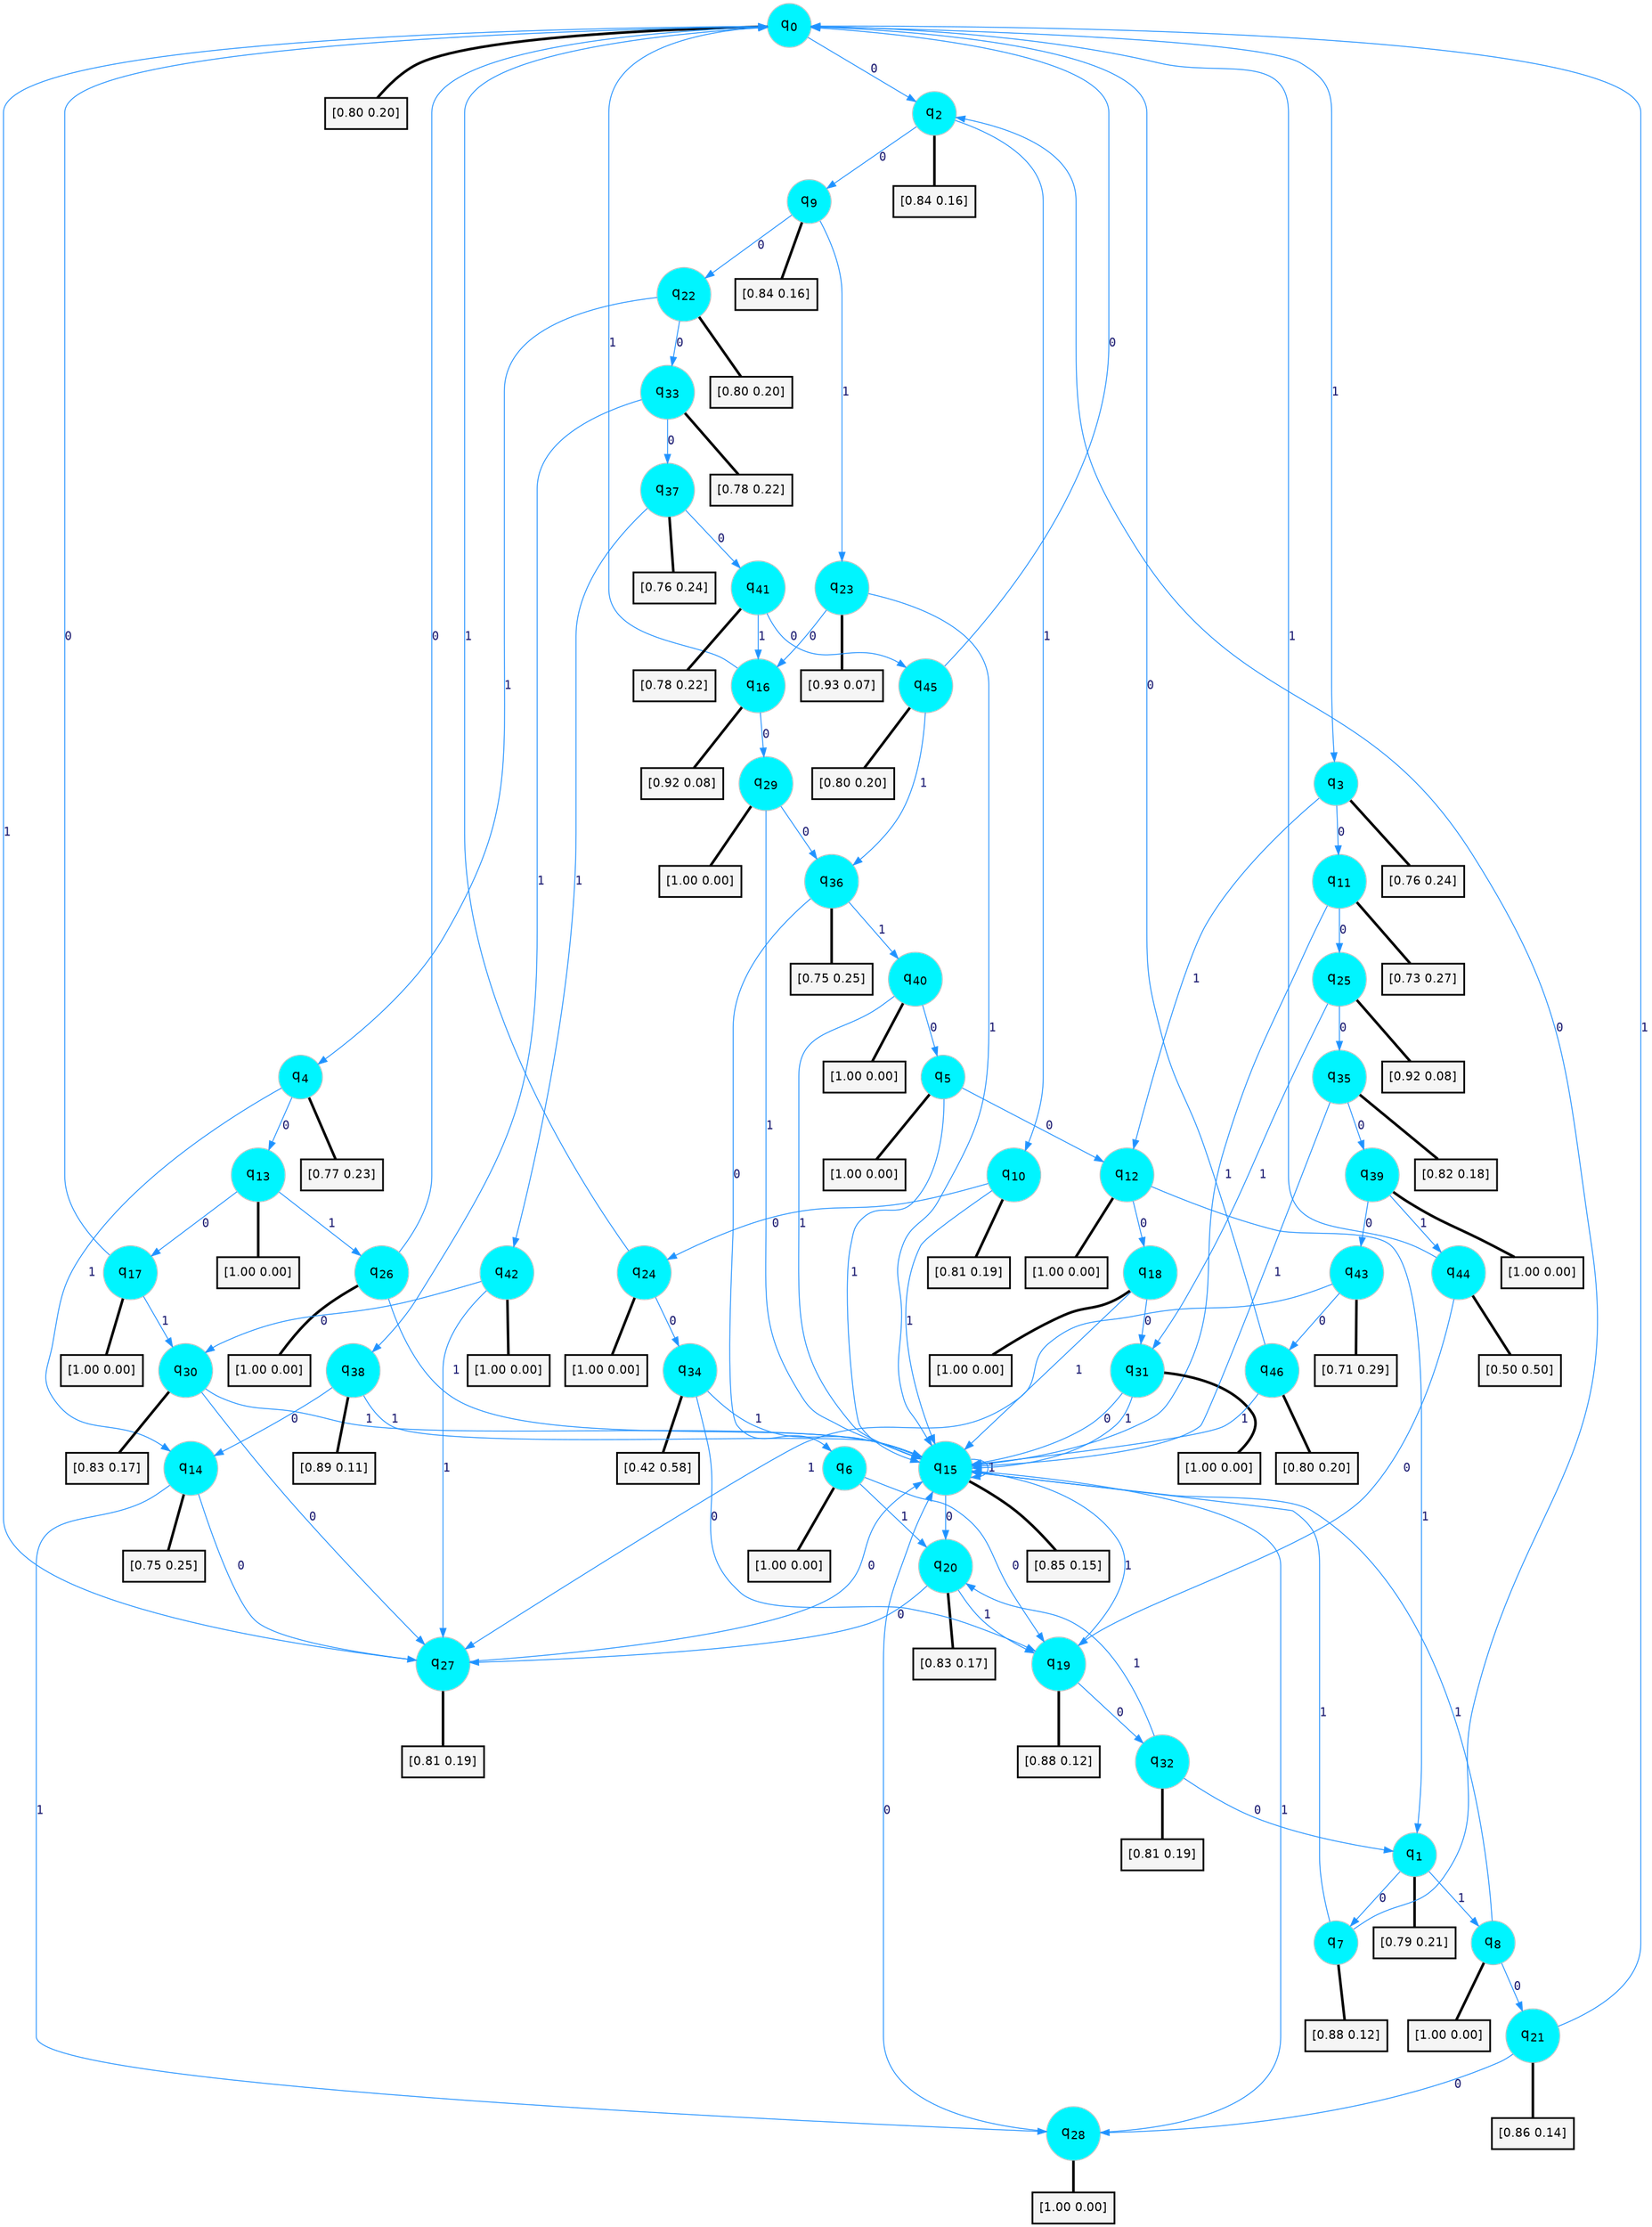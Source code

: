 digraph G {
graph [
bgcolor=transparent, dpi=300, rankdir=TD, size="40,25"];
node [
color=gray, fillcolor=turquoise1, fontcolor=black, fontname=Helvetica, fontsize=16, fontweight=bold, shape=circle, style=filled];
edge [
arrowsize=1, color=dodgerblue1, fontcolor=midnightblue, fontname=courier, fontweight=bold, penwidth=1, style=solid, weight=20];
0[label=<q<SUB>0</SUB>>];
1[label=<q<SUB>1</SUB>>];
2[label=<q<SUB>2</SUB>>];
3[label=<q<SUB>3</SUB>>];
4[label=<q<SUB>4</SUB>>];
5[label=<q<SUB>5</SUB>>];
6[label=<q<SUB>6</SUB>>];
7[label=<q<SUB>7</SUB>>];
8[label=<q<SUB>8</SUB>>];
9[label=<q<SUB>9</SUB>>];
10[label=<q<SUB>10</SUB>>];
11[label=<q<SUB>11</SUB>>];
12[label=<q<SUB>12</SUB>>];
13[label=<q<SUB>13</SUB>>];
14[label=<q<SUB>14</SUB>>];
15[label=<q<SUB>15</SUB>>];
16[label=<q<SUB>16</SUB>>];
17[label=<q<SUB>17</SUB>>];
18[label=<q<SUB>18</SUB>>];
19[label=<q<SUB>19</SUB>>];
20[label=<q<SUB>20</SUB>>];
21[label=<q<SUB>21</SUB>>];
22[label=<q<SUB>22</SUB>>];
23[label=<q<SUB>23</SUB>>];
24[label=<q<SUB>24</SUB>>];
25[label=<q<SUB>25</SUB>>];
26[label=<q<SUB>26</SUB>>];
27[label=<q<SUB>27</SUB>>];
28[label=<q<SUB>28</SUB>>];
29[label=<q<SUB>29</SUB>>];
30[label=<q<SUB>30</SUB>>];
31[label=<q<SUB>31</SUB>>];
32[label=<q<SUB>32</SUB>>];
33[label=<q<SUB>33</SUB>>];
34[label=<q<SUB>34</SUB>>];
35[label=<q<SUB>35</SUB>>];
36[label=<q<SUB>36</SUB>>];
37[label=<q<SUB>37</SUB>>];
38[label=<q<SUB>38</SUB>>];
39[label=<q<SUB>39</SUB>>];
40[label=<q<SUB>40</SUB>>];
41[label=<q<SUB>41</SUB>>];
42[label=<q<SUB>42</SUB>>];
43[label=<q<SUB>43</SUB>>];
44[label=<q<SUB>44</SUB>>];
45[label=<q<SUB>45</SUB>>];
46[label=<q<SUB>46</SUB>>];
47[label="[0.80 0.20]", shape=box,fontcolor=black, fontname=Helvetica, fontsize=14, penwidth=2, fillcolor=whitesmoke,color=black];
48[label="[0.79 0.21]", shape=box,fontcolor=black, fontname=Helvetica, fontsize=14, penwidth=2, fillcolor=whitesmoke,color=black];
49[label="[0.84 0.16]", shape=box,fontcolor=black, fontname=Helvetica, fontsize=14, penwidth=2, fillcolor=whitesmoke,color=black];
50[label="[0.76 0.24]", shape=box,fontcolor=black, fontname=Helvetica, fontsize=14, penwidth=2, fillcolor=whitesmoke,color=black];
51[label="[0.77 0.23]", shape=box,fontcolor=black, fontname=Helvetica, fontsize=14, penwidth=2, fillcolor=whitesmoke,color=black];
52[label="[1.00 0.00]", shape=box,fontcolor=black, fontname=Helvetica, fontsize=14, penwidth=2, fillcolor=whitesmoke,color=black];
53[label="[1.00 0.00]", shape=box,fontcolor=black, fontname=Helvetica, fontsize=14, penwidth=2, fillcolor=whitesmoke,color=black];
54[label="[0.88 0.12]", shape=box,fontcolor=black, fontname=Helvetica, fontsize=14, penwidth=2, fillcolor=whitesmoke,color=black];
55[label="[1.00 0.00]", shape=box,fontcolor=black, fontname=Helvetica, fontsize=14, penwidth=2, fillcolor=whitesmoke,color=black];
56[label="[0.84 0.16]", shape=box,fontcolor=black, fontname=Helvetica, fontsize=14, penwidth=2, fillcolor=whitesmoke,color=black];
57[label="[0.81 0.19]", shape=box,fontcolor=black, fontname=Helvetica, fontsize=14, penwidth=2, fillcolor=whitesmoke,color=black];
58[label="[0.73 0.27]", shape=box,fontcolor=black, fontname=Helvetica, fontsize=14, penwidth=2, fillcolor=whitesmoke,color=black];
59[label="[1.00 0.00]", shape=box,fontcolor=black, fontname=Helvetica, fontsize=14, penwidth=2, fillcolor=whitesmoke,color=black];
60[label="[1.00 0.00]", shape=box,fontcolor=black, fontname=Helvetica, fontsize=14, penwidth=2, fillcolor=whitesmoke,color=black];
61[label="[0.75 0.25]", shape=box,fontcolor=black, fontname=Helvetica, fontsize=14, penwidth=2, fillcolor=whitesmoke,color=black];
62[label="[0.85 0.15]", shape=box,fontcolor=black, fontname=Helvetica, fontsize=14, penwidth=2, fillcolor=whitesmoke,color=black];
63[label="[0.92 0.08]", shape=box,fontcolor=black, fontname=Helvetica, fontsize=14, penwidth=2, fillcolor=whitesmoke,color=black];
64[label="[1.00 0.00]", shape=box,fontcolor=black, fontname=Helvetica, fontsize=14, penwidth=2, fillcolor=whitesmoke,color=black];
65[label="[1.00 0.00]", shape=box,fontcolor=black, fontname=Helvetica, fontsize=14, penwidth=2, fillcolor=whitesmoke,color=black];
66[label="[0.88 0.12]", shape=box,fontcolor=black, fontname=Helvetica, fontsize=14, penwidth=2, fillcolor=whitesmoke,color=black];
67[label="[0.83 0.17]", shape=box,fontcolor=black, fontname=Helvetica, fontsize=14, penwidth=2, fillcolor=whitesmoke,color=black];
68[label="[0.86 0.14]", shape=box,fontcolor=black, fontname=Helvetica, fontsize=14, penwidth=2, fillcolor=whitesmoke,color=black];
69[label="[0.80 0.20]", shape=box,fontcolor=black, fontname=Helvetica, fontsize=14, penwidth=2, fillcolor=whitesmoke,color=black];
70[label="[0.93 0.07]", shape=box,fontcolor=black, fontname=Helvetica, fontsize=14, penwidth=2, fillcolor=whitesmoke,color=black];
71[label="[1.00 0.00]", shape=box,fontcolor=black, fontname=Helvetica, fontsize=14, penwidth=2, fillcolor=whitesmoke,color=black];
72[label="[0.92 0.08]", shape=box,fontcolor=black, fontname=Helvetica, fontsize=14, penwidth=2, fillcolor=whitesmoke,color=black];
73[label="[1.00 0.00]", shape=box,fontcolor=black, fontname=Helvetica, fontsize=14, penwidth=2, fillcolor=whitesmoke,color=black];
74[label="[0.81 0.19]", shape=box,fontcolor=black, fontname=Helvetica, fontsize=14, penwidth=2, fillcolor=whitesmoke,color=black];
75[label="[1.00 0.00]", shape=box,fontcolor=black, fontname=Helvetica, fontsize=14, penwidth=2, fillcolor=whitesmoke,color=black];
76[label="[1.00 0.00]", shape=box,fontcolor=black, fontname=Helvetica, fontsize=14, penwidth=2, fillcolor=whitesmoke,color=black];
77[label="[0.83 0.17]", shape=box,fontcolor=black, fontname=Helvetica, fontsize=14, penwidth=2, fillcolor=whitesmoke,color=black];
78[label="[1.00 0.00]", shape=box,fontcolor=black, fontname=Helvetica, fontsize=14, penwidth=2, fillcolor=whitesmoke,color=black];
79[label="[0.81 0.19]", shape=box,fontcolor=black, fontname=Helvetica, fontsize=14, penwidth=2, fillcolor=whitesmoke,color=black];
80[label="[0.78 0.22]", shape=box,fontcolor=black, fontname=Helvetica, fontsize=14, penwidth=2, fillcolor=whitesmoke,color=black];
81[label="[0.42 0.58]", shape=box,fontcolor=black, fontname=Helvetica, fontsize=14, penwidth=2, fillcolor=whitesmoke,color=black];
82[label="[0.82 0.18]", shape=box,fontcolor=black, fontname=Helvetica, fontsize=14, penwidth=2, fillcolor=whitesmoke,color=black];
83[label="[0.75 0.25]", shape=box,fontcolor=black, fontname=Helvetica, fontsize=14, penwidth=2, fillcolor=whitesmoke,color=black];
84[label="[0.76 0.24]", shape=box,fontcolor=black, fontname=Helvetica, fontsize=14, penwidth=2, fillcolor=whitesmoke,color=black];
85[label="[0.89 0.11]", shape=box,fontcolor=black, fontname=Helvetica, fontsize=14, penwidth=2, fillcolor=whitesmoke,color=black];
86[label="[1.00 0.00]", shape=box,fontcolor=black, fontname=Helvetica, fontsize=14, penwidth=2, fillcolor=whitesmoke,color=black];
87[label="[1.00 0.00]", shape=box,fontcolor=black, fontname=Helvetica, fontsize=14, penwidth=2, fillcolor=whitesmoke,color=black];
88[label="[0.78 0.22]", shape=box,fontcolor=black, fontname=Helvetica, fontsize=14, penwidth=2, fillcolor=whitesmoke,color=black];
89[label="[1.00 0.00]", shape=box,fontcolor=black, fontname=Helvetica, fontsize=14, penwidth=2, fillcolor=whitesmoke,color=black];
90[label="[0.71 0.29]", shape=box,fontcolor=black, fontname=Helvetica, fontsize=14, penwidth=2, fillcolor=whitesmoke,color=black];
91[label="[0.50 0.50]", shape=box,fontcolor=black, fontname=Helvetica, fontsize=14, penwidth=2, fillcolor=whitesmoke,color=black];
92[label="[0.80 0.20]", shape=box,fontcolor=black, fontname=Helvetica, fontsize=14, penwidth=2, fillcolor=whitesmoke,color=black];
93[label="[0.80 0.20]", shape=box,fontcolor=black, fontname=Helvetica, fontsize=14, penwidth=2, fillcolor=whitesmoke,color=black];
0->2 [label=0];
0->3 [label=1];
0->47 [arrowhead=none, penwidth=3,color=black];
1->7 [label=0];
1->8 [label=1];
1->48 [arrowhead=none, penwidth=3,color=black];
2->9 [label=0];
2->10 [label=1];
2->49 [arrowhead=none, penwidth=3,color=black];
3->11 [label=0];
3->12 [label=1];
3->50 [arrowhead=none, penwidth=3,color=black];
4->13 [label=0];
4->14 [label=1];
4->51 [arrowhead=none, penwidth=3,color=black];
5->12 [label=0];
5->15 [label=1];
5->52 [arrowhead=none, penwidth=3,color=black];
6->19 [label=0];
6->20 [label=1];
6->53 [arrowhead=none, penwidth=3,color=black];
7->2 [label=0];
7->15 [label=1];
7->54 [arrowhead=none, penwidth=3,color=black];
8->21 [label=0];
8->15 [label=1];
8->55 [arrowhead=none, penwidth=3,color=black];
9->22 [label=0];
9->23 [label=1];
9->56 [arrowhead=none, penwidth=3,color=black];
10->24 [label=0];
10->15 [label=1];
10->57 [arrowhead=none, penwidth=3,color=black];
11->25 [label=0];
11->15 [label=1];
11->58 [arrowhead=none, penwidth=3,color=black];
12->18 [label=0];
12->1 [label=1];
12->59 [arrowhead=none, penwidth=3,color=black];
13->17 [label=0];
13->26 [label=1];
13->60 [arrowhead=none, penwidth=3,color=black];
14->27 [label=0];
14->28 [label=1];
14->61 [arrowhead=none, penwidth=3,color=black];
15->20 [label=0];
15->15 [label=1];
15->62 [arrowhead=none, penwidth=3,color=black];
16->29 [label=0];
16->0 [label=1];
16->63 [arrowhead=none, penwidth=3,color=black];
17->0 [label=0];
17->30 [label=1];
17->64 [arrowhead=none, penwidth=3,color=black];
18->31 [label=0];
18->15 [label=1];
18->65 [arrowhead=none, penwidth=3,color=black];
19->32 [label=0];
19->15 [label=1];
19->66 [arrowhead=none, penwidth=3,color=black];
20->27 [label=0];
20->19 [label=1];
20->67 [arrowhead=none, penwidth=3,color=black];
21->28 [label=0];
21->0 [label=1];
21->68 [arrowhead=none, penwidth=3,color=black];
22->33 [label=0];
22->4 [label=1];
22->69 [arrowhead=none, penwidth=3,color=black];
23->16 [label=0];
23->15 [label=1];
23->70 [arrowhead=none, penwidth=3,color=black];
24->34 [label=0];
24->0 [label=1];
24->71 [arrowhead=none, penwidth=3,color=black];
25->35 [label=0];
25->31 [label=1];
25->72 [arrowhead=none, penwidth=3,color=black];
26->0 [label=0];
26->15 [label=1];
26->73 [arrowhead=none, penwidth=3,color=black];
27->15 [label=0];
27->0 [label=1];
27->74 [arrowhead=none, penwidth=3,color=black];
28->15 [label=0];
28->15 [label=1];
28->75 [arrowhead=none, penwidth=3,color=black];
29->36 [label=0];
29->15 [label=1];
29->76 [arrowhead=none, penwidth=3,color=black];
30->27 [label=0];
30->15 [label=1];
30->77 [arrowhead=none, penwidth=3,color=black];
31->15 [label=0];
31->15 [label=1];
31->78 [arrowhead=none, penwidth=3,color=black];
32->1 [label=0];
32->20 [label=1];
32->79 [arrowhead=none, penwidth=3,color=black];
33->37 [label=0];
33->38 [label=1];
33->80 [arrowhead=none, penwidth=3,color=black];
34->19 [label=0];
34->15 [label=1];
34->81 [arrowhead=none, penwidth=3,color=black];
35->39 [label=0];
35->15 [label=1];
35->82 [arrowhead=none, penwidth=3,color=black];
36->6 [label=0];
36->40 [label=1];
36->83 [arrowhead=none, penwidth=3,color=black];
37->41 [label=0];
37->42 [label=1];
37->84 [arrowhead=none, penwidth=3,color=black];
38->14 [label=0];
38->15 [label=1];
38->85 [arrowhead=none, penwidth=3,color=black];
39->43 [label=0];
39->44 [label=1];
39->86 [arrowhead=none, penwidth=3,color=black];
40->5 [label=0];
40->15 [label=1];
40->87 [arrowhead=none, penwidth=3,color=black];
41->45 [label=0];
41->16 [label=1];
41->88 [arrowhead=none, penwidth=3,color=black];
42->30 [label=0];
42->27 [label=1];
42->89 [arrowhead=none, penwidth=3,color=black];
43->46 [label=0];
43->27 [label=1];
43->90 [arrowhead=none, penwidth=3,color=black];
44->19 [label=0];
44->0 [label=1];
44->91 [arrowhead=none, penwidth=3,color=black];
45->0 [label=0];
45->36 [label=1];
45->92 [arrowhead=none, penwidth=3,color=black];
46->0 [label=0];
46->15 [label=1];
46->93 [arrowhead=none, penwidth=3,color=black];
}
